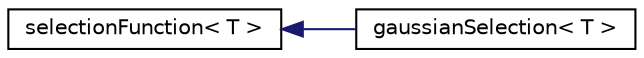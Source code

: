 digraph G
{
  edge [fontname="Helvetica",fontsize="10",labelfontname="Helvetica",labelfontsize="10"];
  node [fontname="Helvetica",fontsize="10",shape=record];
  rankdir=LR;
  Node1 [label="selectionFunction\< T \>",height=0.2,width=0.4,color="black", fillcolor="white", style="filled",URL="$moduleselection_function.html"];
  Node1 -> Node2 [dir=back,color="midnightblue",fontsize="10",style="solid",fontname="Helvetica"];
  Node2 [label="gaussianSelection\< T \>",height=0.2,width=0.4,color="black", fillcolor="white", style="filled",URL="$modulegaussian_selection.html"];
}
